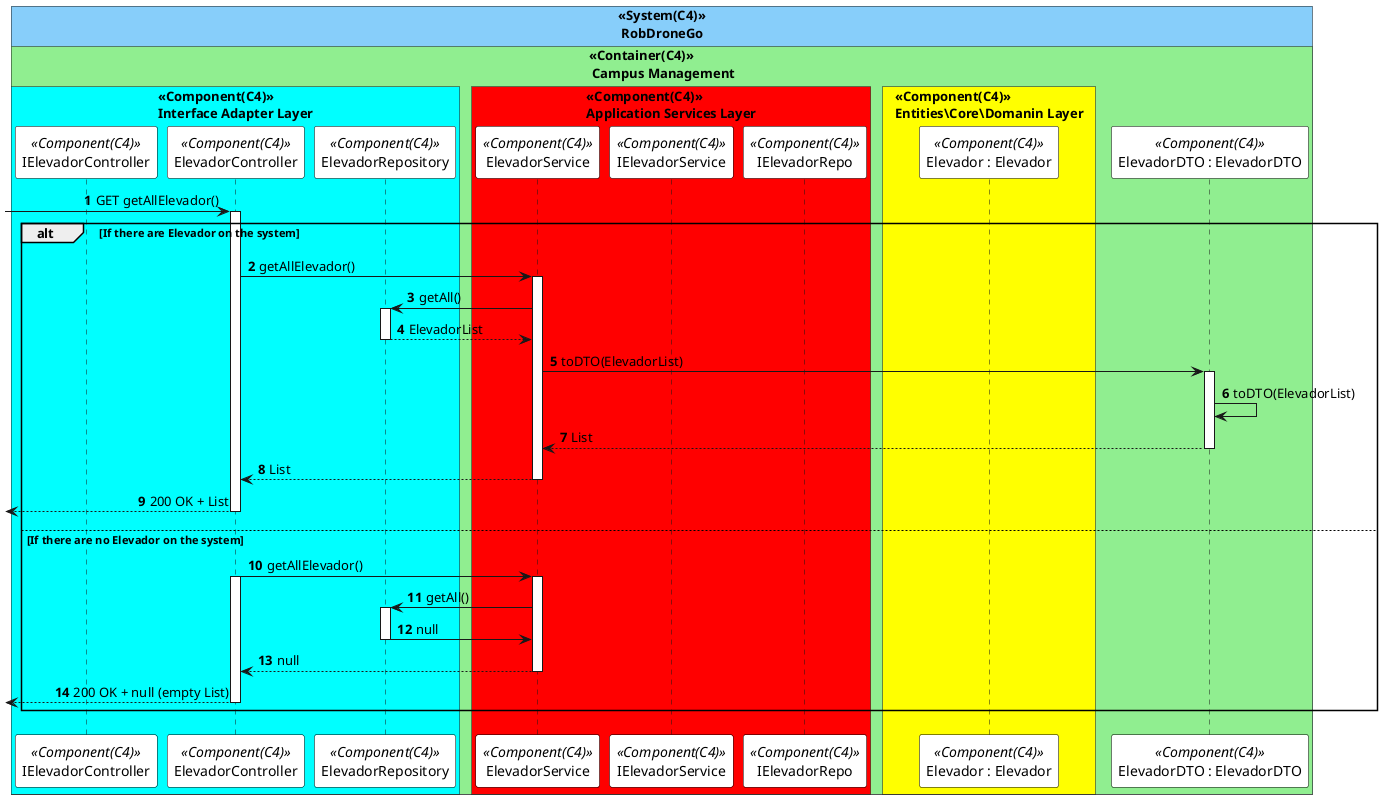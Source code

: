 @startuml listElevadorSD
autonumber

skinparam sequence {
ParticipantBorderColor black
ParticipantBackgroundColor white
}



!pragma teoz true
box "<<System(C4)>>\n RobDroneGo" #LightSkyBlue
    box "<<Container(C4)>>\n Campus Management" #LightGreen

        box "<<Component(C4)>>\nInterface Adapter Layer" #Cyan
            participant IElevadorController as  ICTL <<Component(C4)>>
            participant ElevadorController as  CTL <<Component(C4)>>
            participant ElevadorRepository as  DR <<Component(C4)>>
        end box
        box "<<Component(C4)>>\nApplication Services Layer" #Red
            participant ElevadorService as  SV <<Component(C4)>>
            participant IElevadorService as  ISV <<Component(C4)>>
            participant IElevadorRepo as  IER <<Component(C4)>>
        end box
        box "<<Component(C4)>>\nEntities\Core\Domanin Layer" #Yellow
            participant "Elevador : Elevador" as  Elevador <<Component(C4)>>
        end box
    participant "ElevadorDTO : ElevadorDTO" as  DTO <<Component(C4)>>

    end box
end box   



 -> CTL: GET getAllElevador()
activate CTL
alt If there are Elevador on the system


    CTL -> SV : getAllElevador()
    activate SV

    SV -> DR : getAll()
    activate DR

    DR --> SV : ElevadorList
    deactivate DR


    SV -> DTO : toDTO(ElevadorList)
    activate DTO 
    DTO -> DTO: toDTO(ElevadorList)
    DTO --> SV : List
    deactivate DTO
    deactivate DR
    SV --> CTL: List
    deactivate SV

     <-- CTL: 200 OK + List
    deactivate CTL

else If there are no Elevador on the system
    
    
    CTL -> SV : getAllElevador() 
    activate SV
    activate CTL
    
  

    
    SV -> DR : getAll()
    activate DR

    DR -> SV : null
    deactivate DR

    SV --> CTL : null
    deactivate SV
     <-- CTL: 200 OK + null (empty List)
    deactivate CTL

    
   



end

@enduml
